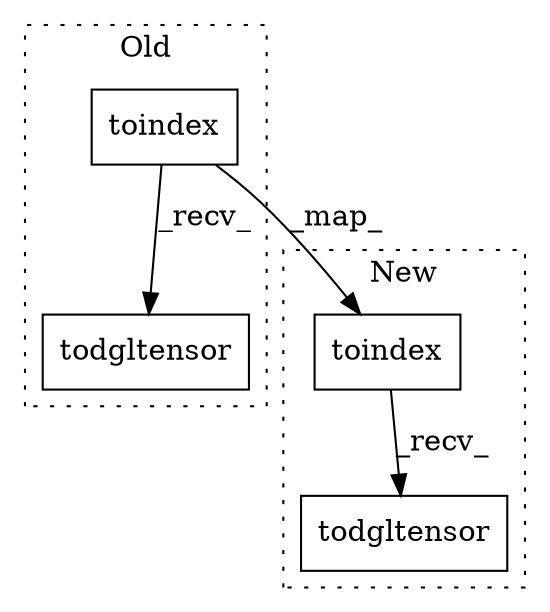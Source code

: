 digraph G {
subgraph cluster0 {
1 [label="todgltensor" a="32" s="2640" l="13" shape="box"];
4 [label="toindex" a="32" s="2624,2638" l="8,1" shape="box"];
label = "Old";
style="dotted";
}
subgraph cluster1 {
2 [label="todgltensor" a="32" s="2689" l="13" shape="box"];
3 [label="toindex" a="32" s="2624,2638" l="8,1" shape="box"];
label = "New";
style="dotted";
}
3 -> 2 [label="_recv_"];
4 -> 3 [label="_map_"];
4 -> 1 [label="_recv_"];
}